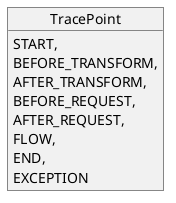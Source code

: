 @startuml TracePoint

object TracePoint  {
  START,
  BEFORE_TRANSFORM,
  AFTER_TRANSFORM,
  BEFORE_REQUEST,
  AFTER_REQUEST,
  FLOW,
  END,
  EXCEPTION
}

@enduml